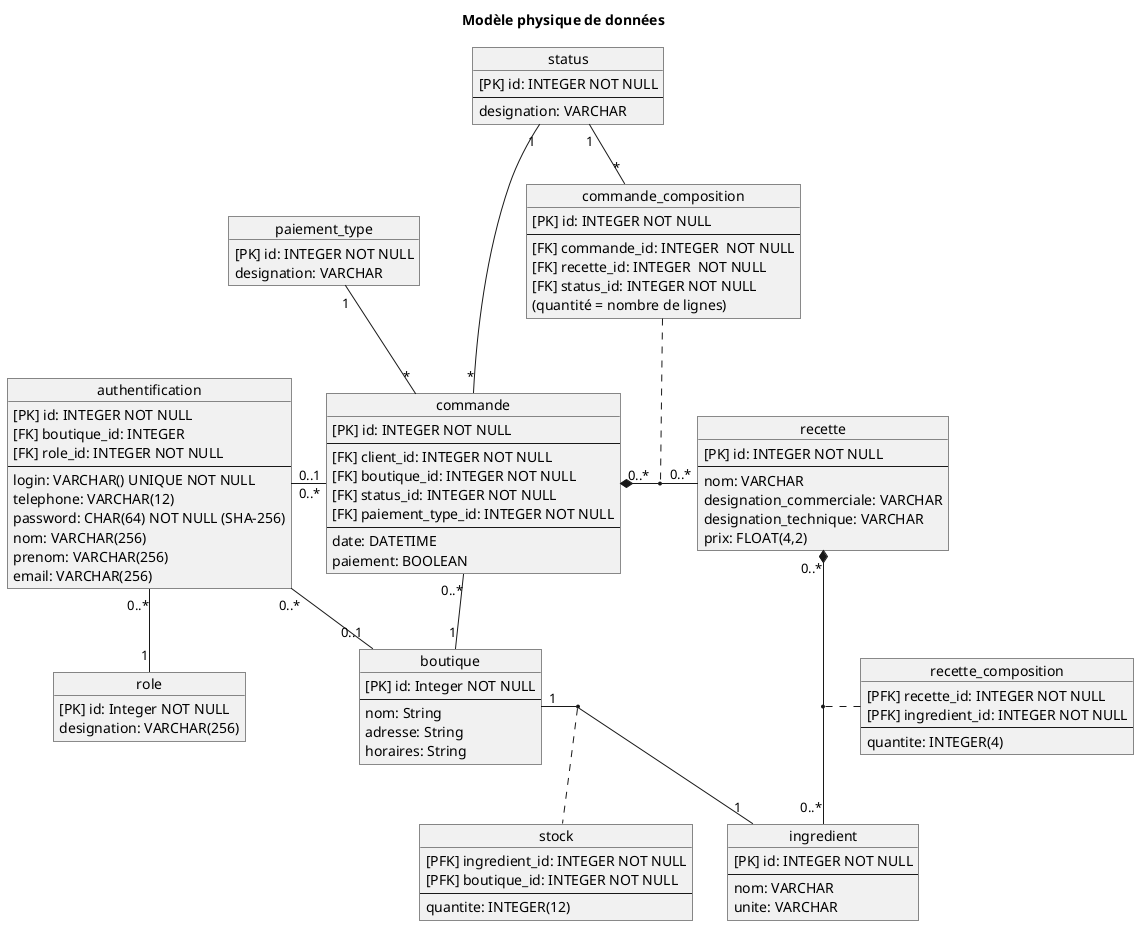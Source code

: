 @startuml 07_MPD
title Modèle physique de données

object commande{
    [PK] id: INTEGER NOT NULL
    ----
    [FK] client_id: INTEGER NOT NULL
    [FK] boutique_id: INTEGER NOT NULL
    [FK] status_id: INTEGER NOT NULL
    [FK] paiement_type_id: INTEGER NOT NULL
    ----
    date: DATETIME
    paiement: BOOLEAN
}

object paiement_type{
    [PK] id: INTEGER NOT NULL
    designation: VARCHAR
}

object status{
    [PK] id: INTEGER NOT NULL
    ----
    designation: VARCHAR
}

object commande_composition{
    [PK] id: INTEGER NOT NULL
    ----
    [FK] commande_id: INTEGER  NOT NULL
    [FK] recette_id: INTEGER  NOT NULL
    [FK] status_id: INTEGER NOT NULL
    (quantité = nombre de lignes)
}

object recette{
    [PK] id: INTEGER NOT NULL
    ----
    nom: VARCHAR
    designation_commerciale: VARCHAR
    designation_technique: VARCHAR
    prix: FLOAT(4,2)
}

object recette_composition{
    [PFK] recette_id: INTEGER NOT NULL
    [PFK] ingredient_id: INTEGER NOT NULL
    ----
    quantite: INTEGER(4)
}

object ingredient{
    [PK] id: INTEGER NOT NULL
    ----
    nom: VARCHAR
    unite: VARCHAR
}

object stock{
    [PFK] ingredient_id: INTEGER NOT NULL
    [PFK] boutique_id: INTEGER NOT NULL
    ----
    quantite: INTEGER(12)
    
}

object authentification{
    [PK] id: INTEGER NOT NULL
    [FK] boutique_id: INTEGER
    [FK] role_id: INTEGER NOT NULL
    ----
    login: VARCHAR() UNIQUE NOT NULL
    telephone: VARCHAR(12)
    password: CHAR(64) NOT NULL (SHA-256)
    nom: VARCHAR(256)
    prenom: VARCHAR(256)
    email: VARCHAR(256)
}

object role{
    [PK] id: Integer NOT NULL
    designation: VARCHAR(256)
}

object boutique{
    [PK] id: Integer NOT NULL
    ----
    nom: String
    adresse: String
    horaires: String
}

commande "0..*" *- "0..*" recette
commande_composition . (commande, recette)

recette "0..*" *-- "0..*" ingredient
(recette, ingredient) . recette_composition

authentification "0..1" - "0..*" commande
authentification "0..*" - "0..1" boutique
commande "0..*" -- "1" boutique

boutique "1" - "1" ingredient
(ingredient, boutique) . stock

status "1" -- "*" commande

status "1" -- "*" commande_composition
' commande_composition "*" - "1" status

authentification "0..*" -- "1" role

paiement_type "1" -- "*" commande

@enduml